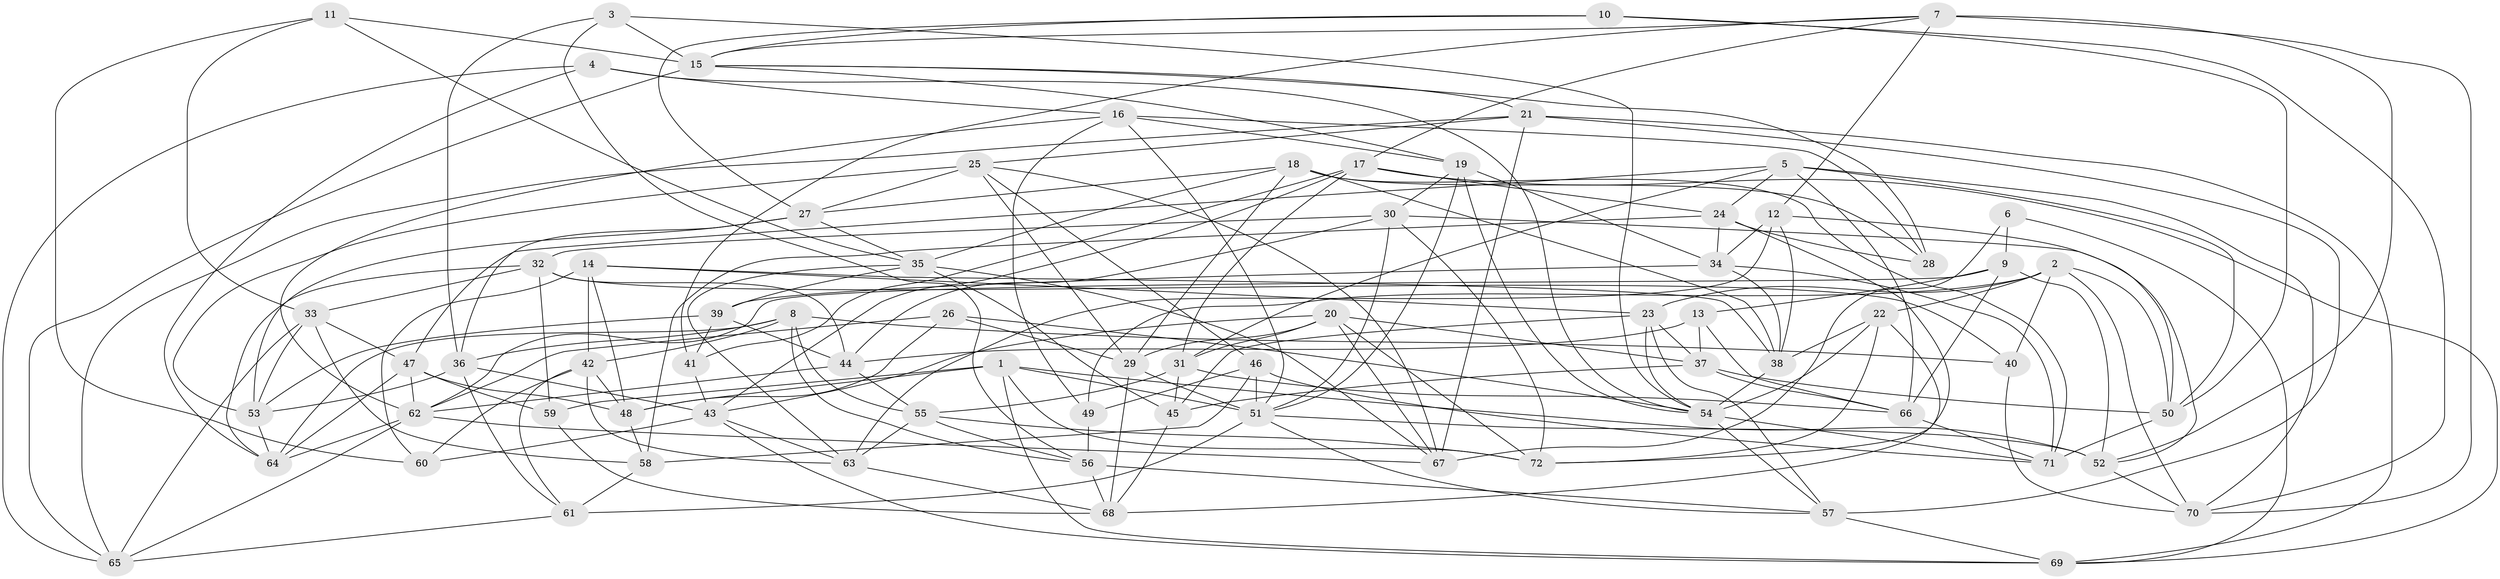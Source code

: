 // original degree distribution, {4: 1.0}
// Generated by graph-tools (version 1.1) at 2025/03/03/09/25 03:03:11]
// undirected, 72 vertices, 204 edges
graph export_dot {
graph [start="1"]
  node [color=gray90,style=filled];
  1;
  2;
  3;
  4;
  5;
  6;
  7;
  8;
  9;
  10;
  11;
  12;
  13;
  14;
  15;
  16;
  17;
  18;
  19;
  20;
  21;
  22;
  23;
  24;
  25;
  26;
  27;
  28;
  29;
  30;
  31;
  32;
  33;
  34;
  35;
  36;
  37;
  38;
  39;
  40;
  41;
  42;
  43;
  44;
  45;
  46;
  47;
  48;
  49;
  50;
  51;
  52;
  53;
  54;
  55;
  56;
  57;
  58;
  59;
  60;
  61;
  62;
  63;
  64;
  65;
  66;
  67;
  68;
  69;
  70;
  71;
  72;
  1 -- 48 [weight=1.0];
  1 -- 51 [weight=1.0];
  1 -- 52 [weight=1.0];
  1 -- 59 [weight=1.0];
  1 -- 69 [weight=1.0];
  1 -- 72 [weight=1.0];
  2 -- 22 [weight=1.0];
  2 -- 23 [weight=1.0];
  2 -- 40 [weight=1.0];
  2 -- 49 [weight=1.0];
  2 -- 50 [weight=1.0];
  2 -- 70 [weight=1.0];
  3 -- 15 [weight=1.0];
  3 -- 36 [weight=1.0];
  3 -- 54 [weight=1.0];
  3 -- 56 [weight=1.0];
  4 -- 16 [weight=1.0];
  4 -- 54 [weight=1.0];
  4 -- 64 [weight=1.0];
  4 -- 65 [weight=1.0];
  5 -- 24 [weight=1.0];
  5 -- 31 [weight=1.0];
  5 -- 47 [weight=1.0];
  5 -- 50 [weight=1.0];
  5 -- 66 [weight=1.0];
  5 -- 70 [weight=1.0];
  6 -- 9 [weight=2.0];
  6 -- 67 [weight=1.0];
  6 -- 69 [weight=1.0];
  7 -- 12 [weight=1.0];
  7 -- 15 [weight=1.0];
  7 -- 17 [weight=1.0];
  7 -- 41 [weight=1.0];
  7 -- 52 [weight=1.0];
  7 -- 70 [weight=1.0];
  8 -- 36 [weight=1.0];
  8 -- 40 [weight=1.0];
  8 -- 42 [weight=1.0];
  8 -- 55 [weight=1.0];
  8 -- 56 [weight=1.0];
  8 -- 64 [weight=1.0];
  9 -- 13 [weight=1.0];
  9 -- 52 [weight=1.0];
  9 -- 62 [weight=1.0];
  9 -- 66 [weight=1.0];
  10 -- 15 [weight=1.0];
  10 -- 27 [weight=1.0];
  10 -- 50 [weight=1.0];
  10 -- 70 [weight=1.0];
  11 -- 15 [weight=1.0];
  11 -- 33 [weight=1.0];
  11 -- 35 [weight=1.0];
  11 -- 60 [weight=1.0];
  12 -- 34 [weight=2.0];
  12 -- 38 [weight=1.0];
  12 -- 50 [weight=1.0];
  12 -- 63 [weight=1.0];
  13 -- 37 [weight=1.0];
  13 -- 44 [weight=1.0];
  13 -- 66 [weight=1.0];
  14 -- 23 [weight=1.0];
  14 -- 38 [weight=1.0];
  14 -- 42 [weight=1.0];
  14 -- 48 [weight=1.0];
  14 -- 60 [weight=2.0];
  15 -- 19 [weight=1.0];
  15 -- 21 [weight=1.0];
  15 -- 28 [weight=1.0];
  15 -- 65 [weight=1.0];
  16 -- 19 [weight=1.0];
  16 -- 28 [weight=1.0];
  16 -- 49 [weight=1.0];
  16 -- 51 [weight=1.0];
  16 -- 62 [weight=1.0];
  17 -- 24 [weight=1.0];
  17 -- 31 [weight=1.0];
  17 -- 41 [weight=1.0];
  17 -- 43 [weight=1.0];
  17 -- 69 [weight=1.0];
  18 -- 27 [weight=1.0];
  18 -- 28 [weight=1.0];
  18 -- 29 [weight=1.0];
  18 -- 35 [weight=1.0];
  18 -- 38 [weight=1.0];
  18 -- 71 [weight=1.0];
  19 -- 30 [weight=1.0];
  19 -- 34 [weight=1.0];
  19 -- 51 [weight=1.0];
  19 -- 54 [weight=1.0];
  20 -- 29 [weight=1.0];
  20 -- 31 [weight=1.0];
  20 -- 37 [weight=1.0];
  20 -- 43 [weight=1.0];
  20 -- 67 [weight=1.0];
  20 -- 72 [weight=1.0];
  21 -- 25 [weight=1.0];
  21 -- 57 [weight=1.0];
  21 -- 65 [weight=1.0];
  21 -- 67 [weight=1.0];
  21 -- 69 [weight=1.0];
  22 -- 38 [weight=1.0];
  22 -- 54 [weight=2.0];
  22 -- 68 [weight=1.0];
  22 -- 72 [weight=1.0];
  23 -- 37 [weight=1.0];
  23 -- 45 [weight=1.0];
  23 -- 54 [weight=1.0];
  23 -- 57 [weight=1.0];
  24 -- 28 [weight=1.0];
  24 -- 34 [weight=1.0];
  24 -- 58 [weight=1.0];
  24 -- 72 [weight=1.0];
  25 -- 27 [weight=1.0];
  25 -- 29 [weight=1.0];
  25 -- 46 [weight=1.0];
  25 -- 53 [weight=1.0];
  25 -- 67 [weight=1.0];
  26 -- 29 [weight=1.0];
  26 -- 48 [weight=1.0];
  26 -- 54 [weight=1.0];
  26 -- 62 [weight=1.0];
  27 -- 35 [weight=1.0];
  27 -- 36 [weight=1.0];
  27 -- 53 [weight=1.0];
  29 -- 51 [weight=1.0];
  29 -- 68 [weight=1.0];
  30 -- 32 [weight=1.0];
  30 -- 44 [weight=1.0];
  30 -- 51 [weight=1.0];
  30 -- 52 [weight=1.0];
  30 -- 72 [weight=1.0];
  31 -- 45 [weight=1.0];
  31 -- 55 [weight=1.0];
  31 -- 66 [weight=1.0];
  32 -- 33 [weight=1.0];
  32 -- 40 [weight=1.0];
  32 -- 44 [weight=1.0];
  32 -- 59 [weight=1.0];
  32 -- 64 [weight=1.0];
  33 -- 47 [weight=1.0];
  33 -- 53 [weight=1.0];
  33 -- 58 [weight=1.0];
  33 -- 65 [weight=1.0];
  34 -- 38 [weight=1.0];
  34 -- 39 [weight=2.0];
  34 -- 71 [weight=1.0];
  35 -- 39 [weight=1.0];
  35 -- 45 [weight=2.0];
  35 -- 63 [weight=1.0];
  35 -- 67 [weight=1.0];
  36 -- 43 [weight=1.0];
  36 -- 53 [weight=1.0];
  36 -- 61 [weight=1.0];
  37 -- 45 [weight=1.0];
  37 -- 50 [weight=1.0];
  37 -- 66 [weight=1.0];
  38 -- 54 [weight=1.0];
  39 -- 41 [weight=1.0];
  39 -- 44 [weight=1.0];
  39 -- 53 [weight=1.0];
  40 -- 70 [weight=1.0];
  41 -- 43 [weight=1.0];
  42 -- 48 [weight=1.0];
  42 -- 60 [weight=1.0];
  42 -- 61 [weight=1.0];
  42 -- 63 [weight=1.0];
  43 -- 60 [weight=2.0];
  43 -- 63 [weight=1.0];
  43 -- 69 [weight=1.0];
  44 -- 55 [weight=1.0];
  44 -- 62 [weight=1.0];
  45 -- 68 [weight=1.0];
  46 -- 49 [weight=1.0];
  46 -- 51 [weight=1.0];
  46 -- 58 [weight=2.0];
  46 -- 71 [weight=1.0];
  47 -- 48 [weight=1.0];
  47 -- 59 [weight=1.0];
  47 -- 62 [weight=1.0];
  47 -- 64 [weight=1.0];
  48 -- 58 [weight=1.0];
  49 -- 56 [weight=1.0];
  50 -- 71 [weight=1.0];
  51 -- 52 [weight=1.0];
  51 -- 57 [weight=1.0];
  51 -- 61 [weight=2.0];
  52 -- 70 [weight=1.0];
  53 -- 64 [weight=1.0];
  54 -- 57 [weight=1.0];
  54 -- 71 [weight=1.0];
  55 -- 56 [weight=1.0];
  55 -- 63 [weight=1.0];
  55 -- 72 [weight=1.0];
  56 -- 57 [weight=1.0];
  56 -- 68 [weight=1.0];
  57 -- 69 [weight=1.0];
  58 -- 61 [weight=1.0];
  59 -- 68 [weight=1.0];
  61 -- 65 [weight=1.0];
  62 -- 64 [weight=1.0];
  62 -- 65 [weight=1.0];
  62 -- 67 [weight=1.0];
  63 -- 68 [weight=1.0];
  66 -- 71 [weight=1.0];
}
